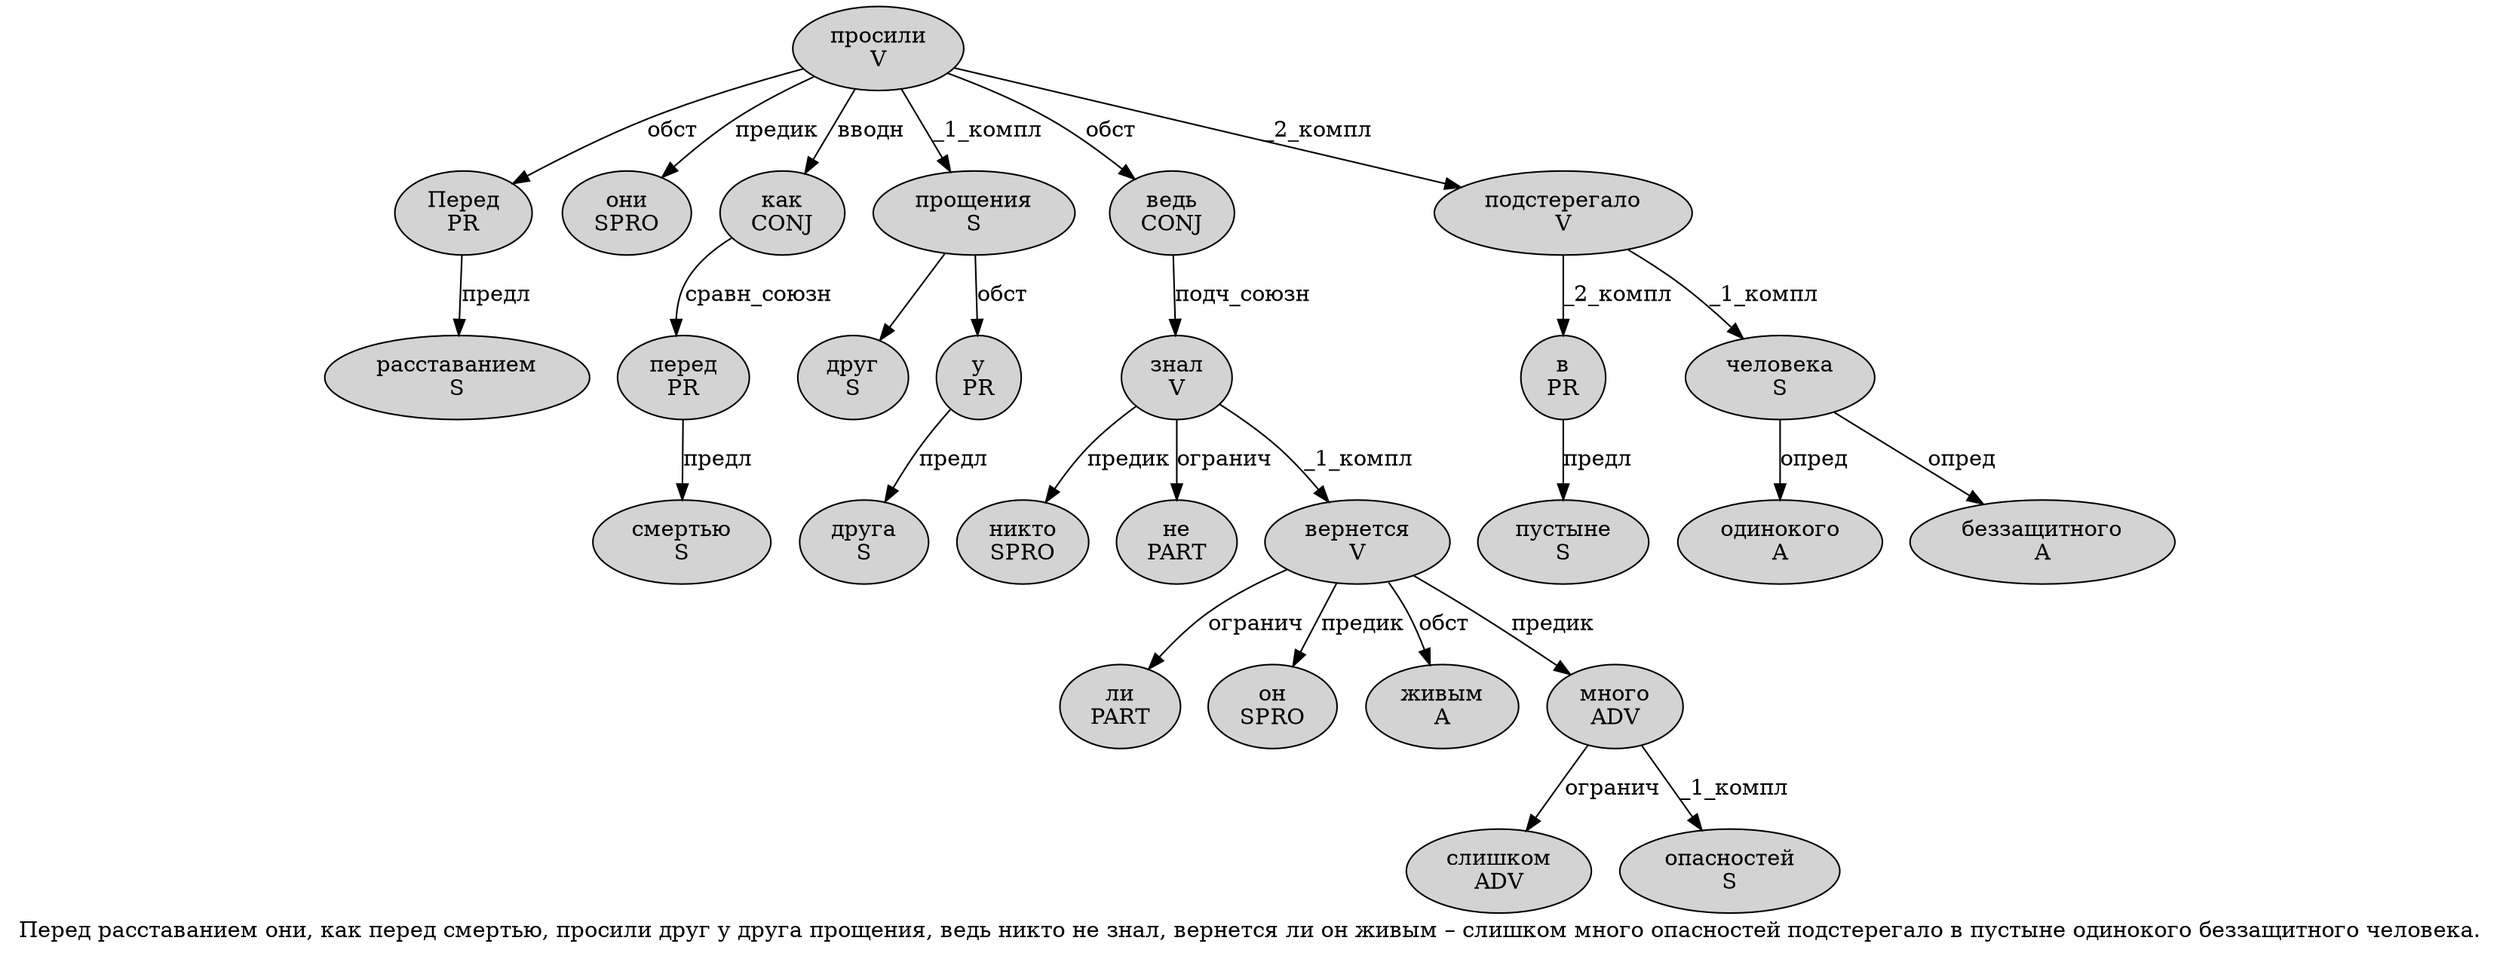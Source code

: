 digraph SENTENCE_910 {
	graph [label="Перед расставанием они, как перед смертью, просили друг у друга прощения, ведь никто не знал, вернется ли он живым – слишком много опасностей подстерегало в пустыне одинокого беззащитного человека."]
	node [style=filled]
		0 [label="Перед
PR" color="" fillcolor=lightgray penwidth=1 shape=ellipse]
		1 [label="расставанием
S" color="" fillcolor=lightgray penwidth=1 shape=ellipse]
		2 [label="они
SPRO" color="" fillcolor=lightgray penwidth=1 shape=ellipse]
		4 [label="как
CONJ" color="" fillcolor=lightgray penwidth=1 shape=ellipse]
		5 [label="перед
PR" color="" fillcolor=lightgray penwidth=1 shape=ellipse]
		6 [label="смертью
S" color="" fillcolor=lightgray penwidth=1 shape=ellipse]
		8 [label="просили
V" color="" fillcolor=lightgray penwidth=1 shape=ellipse]
		9 [label="друг
S" color="" fillcolor=lightgray penwidth=1 shape=ellipse]
		10 [label="у
PR" color="" fillcolor=lightgray penwidth=1 shape=ellipse]
		11 [label="друга
S" color="" fillcolor=lightgray penwidth=1 shape=ellipse]
		12 [label="прощения
S" color="" fillcolor=lightgray penwidth=1 shape=ellipse]
		14 [label="ведь
CONJ" color="" fillcolor=lightgray penwidth=1 shape=ellipse]
		15 [label="никто
SPRO" color="" fillcolor=lightgray penwidth=1 shape=ellipse]
		16 [label="не
PART" color="" fillcolor=lightgray penwidth=1 shape=ellipse]
		17 [label="знал
V" color="" fillcolor=lightgray penwidth=1 shape=ellipse]
		19 [label="вернется
V" color="" fillcolor=lightgray penwidth=1 shape=ellipse]
		20 [label="ли
PART" color="" fillcolor=lightgray penwidth=1 shape=ellipse]
		21 [label="он
SPRO" color="" fillcolor=lightgray penwidth=1 shape=ellipse]
		22 [label="живым
A" color="" fillcolor=lightgray penwidth=1 shape=ellipse]
		24 [label="слишком
ADV" color="" fillcolor=lightgray penwidth=1 shape=ellipse]
		25 [label="много
ADV" color="" fillcolor=lightgray penwidth=1 shape=ellipse]
		26 [label="опасностей
S" color="" fillcolor=lightgray penwidth=1 shape=ellipse]
		27 [label="подстерегало
V" color="" fillcolor=lightgray penwidth=1 shape=ellipse]
		28 [label="в
PR" color="" fillcolor=lightgray penwidth=1 shape=ellipse]
		29 [label="пустыне
S" color="" fillcolor=lightgray penwidth=1 shape=ellipse]
		30 [label="одинокого
A" color="" fillcolor=lightgray penwidth=1 shape=ellipse]
		31 [label="беззащитного
A" color="" fillcolor=lightgray penwidth=1 shape=ellipse]
		32 [label="человека
S" color="" fillcolor=lightgray penwidth=1 shape=ellipse]
			5 -> 6 [label="предл"]
			4 -> 5 [label="сравн_союзн"]
			10 -> 11 [label="предл"]
			12 -> 9
			12 -> 10 [label="обст"]
			25 -> 24 [label="огранич"]
			25 -> 26 [label="_1_компл"]
			14 -> 17 [label="подч_союзн"]
			0 -> 1 [label="предл"]
			19 -> 20 [label="огранич"]
			19 -> 21 [label="предик"]
			19 -> 22 [label="обст"]
			19 -> 25 [label="предик"]
			27 -> 28 [label="_2_компл"]
			27 -> 32 [label="_1_компл"]
			28 -> 29 [label="предл"]
			32 -> 30 [label="опред"]
			32 -> 31 [label="опред"]
			17 -> 15 [label="предик"]
			17 -> 16 [label="огранич"]
			17 -> 19 [label="_1_компл"]
			8 -> 0 [label="обст"]
			8 -> 2 [label="предик"]
			8 -> 4 [label="вводн"]
			8 -> 12 [label="_1_компл"]
			8 -> 14 [label="обст"]
			8 -> 27 [label="_2_компл"]
}